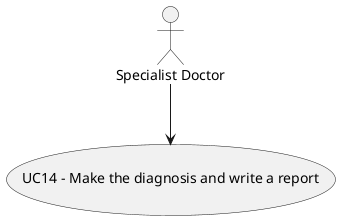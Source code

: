 @startuml
usecase "UC14 - Make the diagnosis and write a report" as UC14
actor sdoctor as "Specialist Doctor"

sdoctor --> (UC14)
@enduml